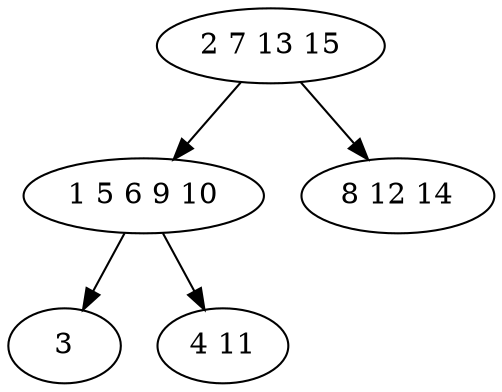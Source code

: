 digraph true_tree {
	"0" -> "1"
	"0" -> "2"
	"1" -> "3"
	"1" -> "4"
	"0" [label="2 7 13 15"];
	"1" [label="1 5 6 9 10"];
	"2" [label="8 12 14"];
	"3" [label="3"];
	"4" [label="4 11"];
}
